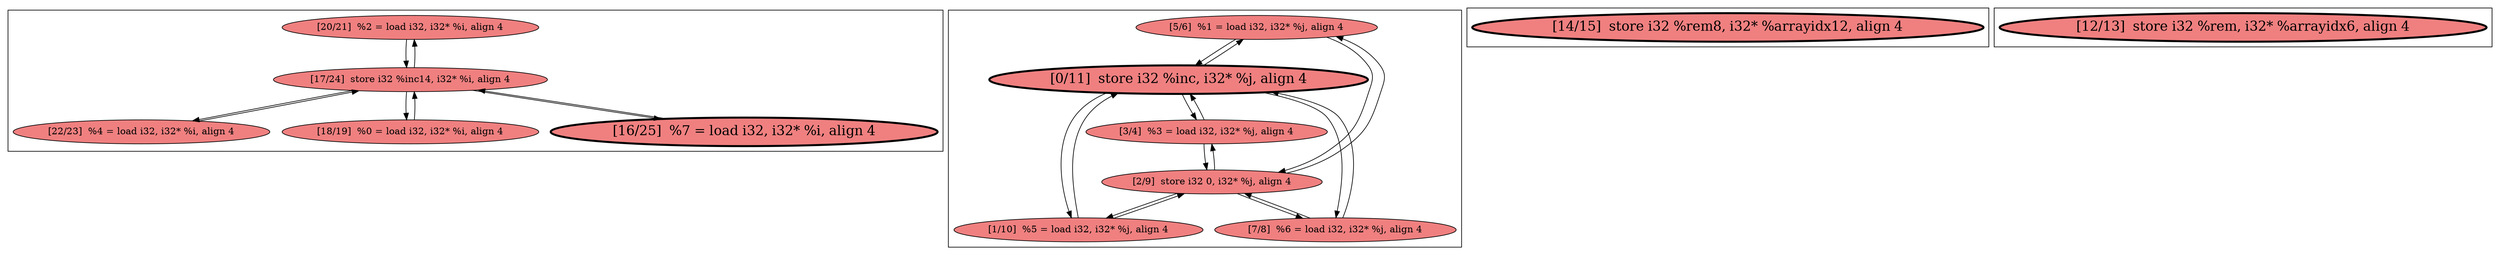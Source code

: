 
digraph G {



node225->node229 [ ]
node229->node225 [ ]
node226->node229 [ ]
node227->node229 [ ]
node219->node222 [ ]
node229->node226 [ ]
node228->node229 [ ]
node229->node228 [ ]
node218->node222 [ ]
node223->node221 [ ]
node221->node223 [ ]
node222->node219 [ ]
node222->node220 [ ]
node222->node218 [ ]
node221->node220 [ ]
node221->node218 [ ]
node222->node223 [ ]
node221->node219 [ ]
node220->node221 [ ]
node223->node222 [ ]
node229->node227 [ ]
node218->node221 [ ]
node220->node222 [ ]
node219->node221 [ ]


subgraph cluster3 {


node230 [penwidth=3.0,fontsize=20,fillcolor=lightcoral,label="[14/15]  store i32 %rem8, i32* %arrayidx12, align 4",shape=ellipse,style=filled ]



}

subgraph cluster2 {


node228 [fillcolor=lightcoral,label="[22/23]  %4 = load i32, i32* %i, align 4",shape=ellipse,style=filled ]
node227 [penwidth=3.0,fontsize=20,fillcolor=lightcoral,label="[16/25]  %7 = load i32, i32* %i, align 4",shape=ellipse,style=filled ]
node229 [fillcolor=lightcoral,label="[17/24]  store i32 %inc14, i32* %i, align 4",shape=ellipse,style=filled ]
node225 [fillcolor=lightcoral,label="[20/21]  %2 = load i32, i32* %i, align 4",shape=ellipse,style=filled ]
node226 [fillcolor=lightcoral,label="[18/19]  %0 = load i32, i32* %i, align 4",shape=ellipse,style=filled ]



}

subgraph cluster0 {


node222 [penwidth=3.0,fontsize=20,fillcolor=lightcoral,label="[0/11]  store i32 %inc, i32* %j, align 4",shape=ellipse,style=filled ]
node221 [fillcolor=lightcoral,label="[2/9]  store i32 0, i32* %j, align 4",shape=ellipse,style=filled ]
node223 [fillcolor=lightcoral,label="[1/10]  %5 = load i32, i32* %j, align 4",shape=ellipse,style=filled ]
node220 [fillcolor=lightcoral,label="[3/4]  %3 = load i32, i32* %j, align 4",shape=ellipse,style=filled ]
node218 [fillcolor=lightcoral,label="[7/8]  %6 = load i32, i32* %j, align 4",shape=ellipse,style=filled ]
node219 [fillcolor=lightcoral,label="[5/6]  %1 = load i32, i32* %j, align 4",shape=ellipse,style=filled ]



}

subgraph cluster1 {


node224 [penwidth=3.0,fontsize=20,fillcolor=lightcoral,label="[12/13]  store i32 %rem, i32* %arrayidx6, align 4",shape=ellipse,style=filled ]



}

}
